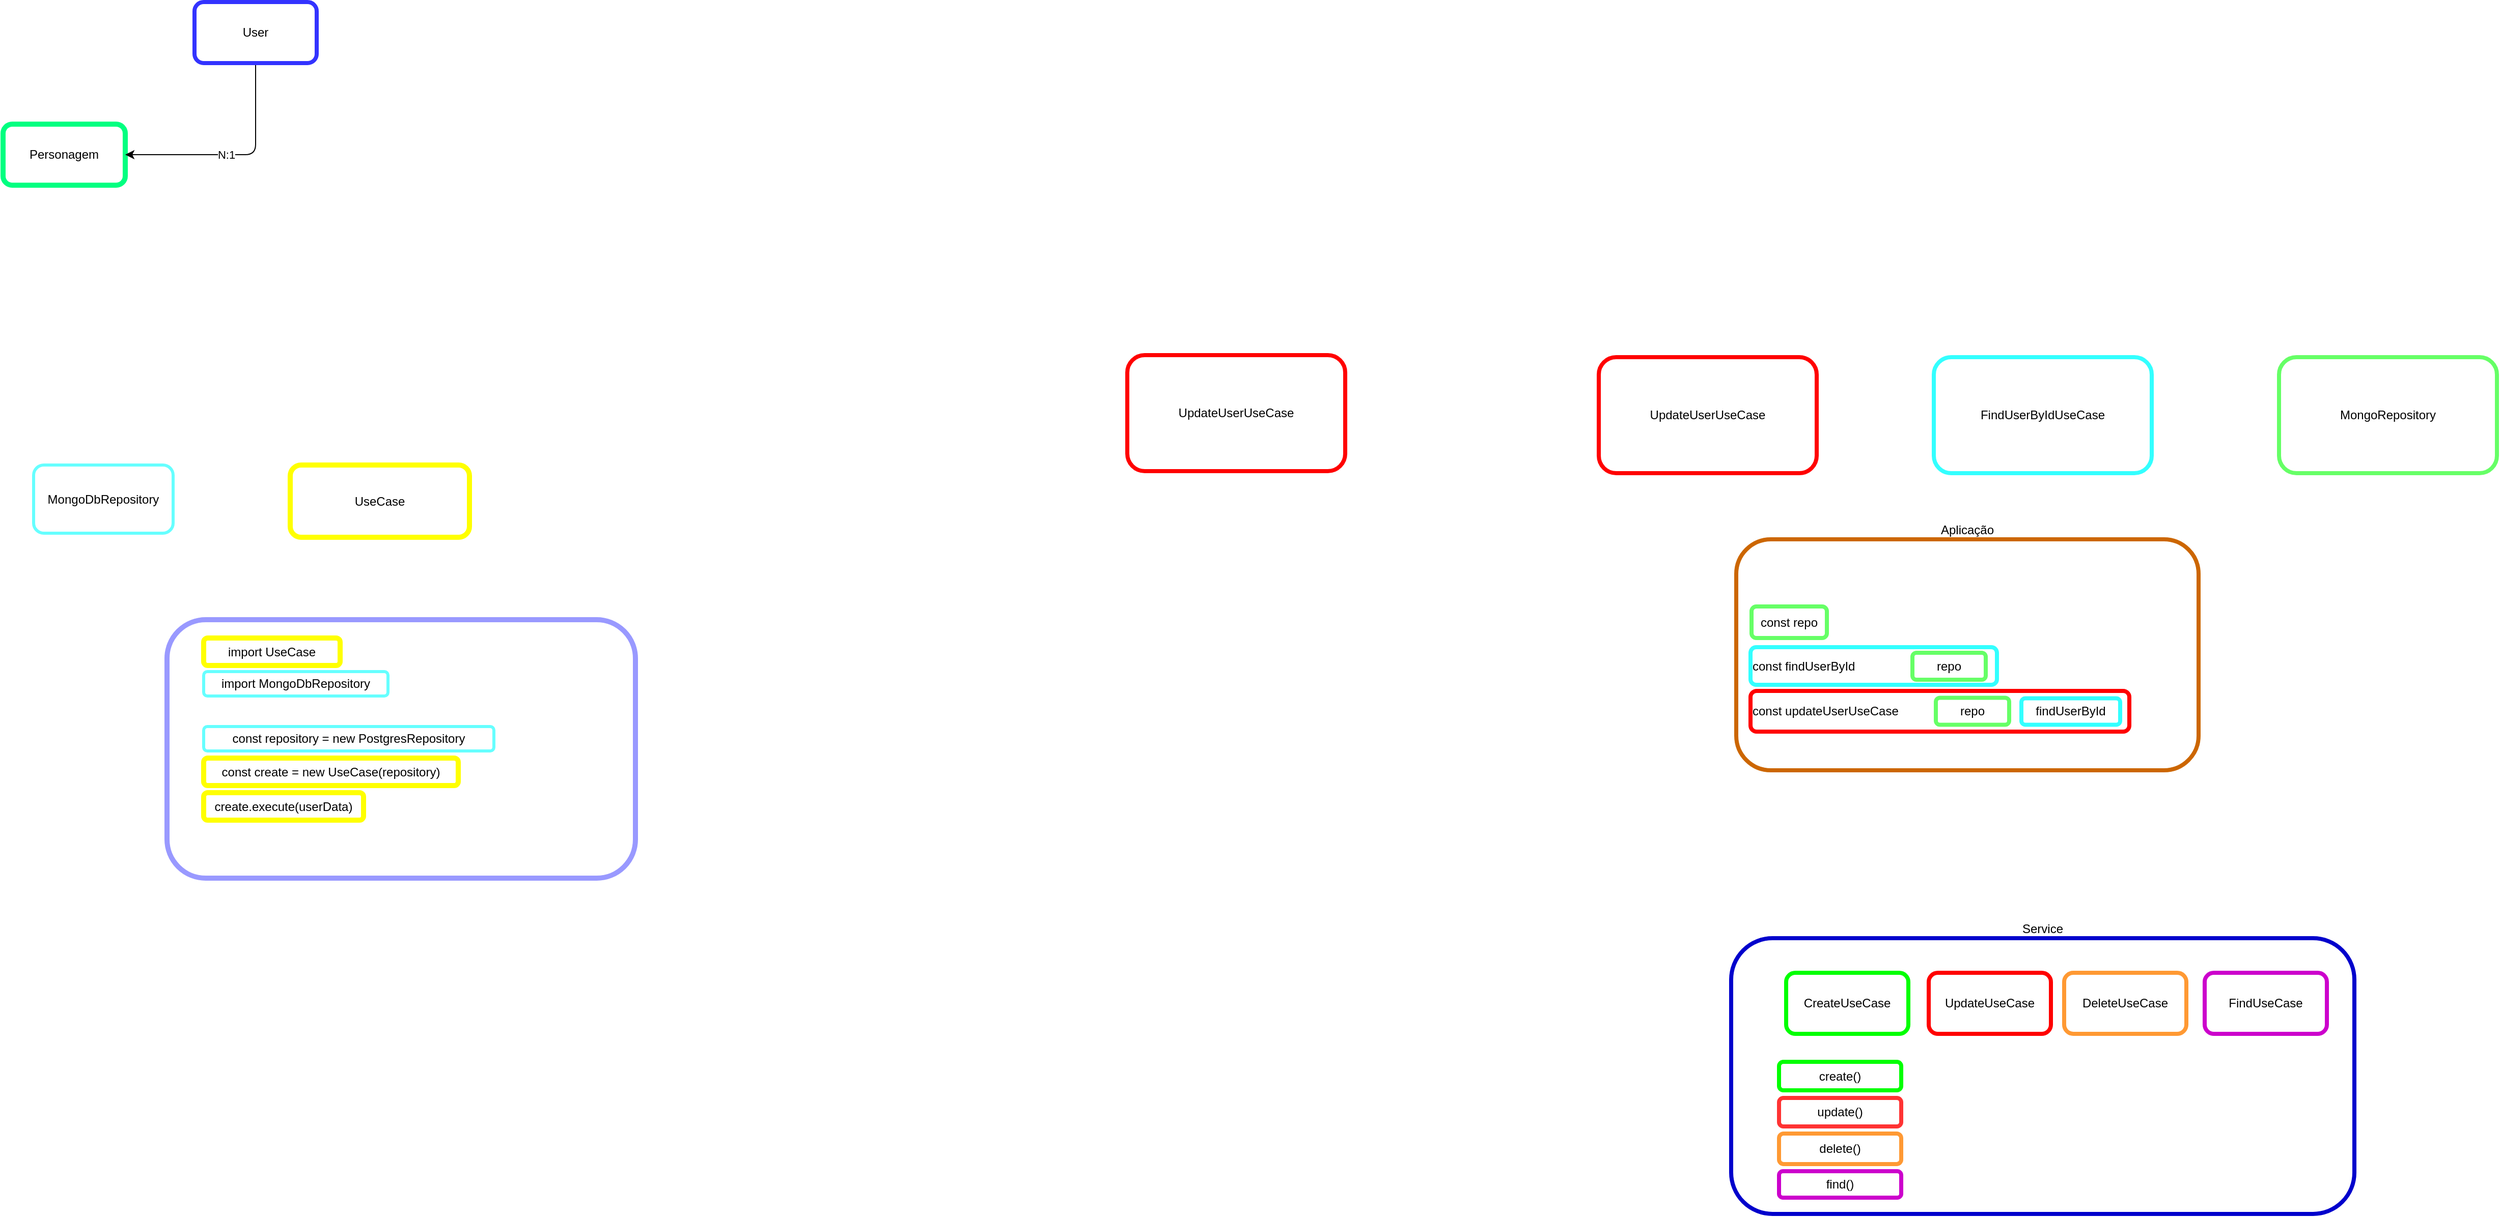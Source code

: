 <mxfile>
    <diagram id="Pk8rSRjdbhA-xy9wLnw3" name="Página-1">
        <mxGraphModel dx="395" dy="347" grid="0" gridSize="10" guides="1" tooltips="1" connect="1" arrows="1" fold="1" page="1" pageScale="1" pageWidth="827" pageHeight="1169" math="0" shadow="0">
            <root>
                <mxCell id="0"/>
                <mxCell id="1" parent="0"/>
                <mxCell id="2" value="Personagem" style="rounded=1;whiteSpace=wrap;html=1;strokeColor=#00FF80;strokeWidth=5;" parent="1" vertex="1">
                    <mxGeometry x="217" y="200" width="120" height="60" as="geometry"/>
                </mxCell>
                <mxCell id="4" value="N:1" style="edgeStyle=orthogonalEdgeStyle;html=1;exitX=0.5;exitY=1;exitDx=0;exitDy=0;entryX=1;entryY=0.5;entryDx=0;entryDy=0;" parent="1" source="3" target="2" edge="1">
                    <mxGeometry x="0.092" relative="1" as="geometry">
                        <mxPoint as="offset"/>
                    </mxGeometry>
                </mxCell>
                <mxCell id="3" value="User" style="rounded=1;whiteSpace=wrap;html=1;strokeColor=#3333FF;strokeWidth=4;" parent="1" vertex="1">
                    <mxGeometry x="405" y="80" width="120" height="60" as="geometry"/>
                </mxCell>
                <mxCell id="5" value="UseCase" style="rounded=1;whiteSpace=wrap;html=1;strokeColor=#FFFF00;strokeWidth=5;" parent="1" vertex="1">
                    <mxGeometry x="499" y="535" width="176" height="71" as="geometry"/>
                </mxCell>
                <mxCell id="6" value="MongoDbRepository" style="rounded=1;whiteSpace=wrap;html=1;strokeWidth=3;strokeColor=#66FFFF;" parent="1" vertex="1">
                    <mxGeometry x="247" y="535" width="137" height="67" as="geometry"/>
                </mxCell>
                <mxCell id="7" value="" style="rounded=1;whiteSpace=wrap;html=1;strokeColor=#9999FF;strokeWidth=5;" parent="1" vertex="1">
                    <mxGeometry x="378" y="687" width="460" height="254" as="geometry"/>
                </mxCell>
                <mxCell id="8" value="import UseCase" style="rounded=1;whiteSpace=wrap;html=1;strokeColor=#FFFF00;strokeWidth=5;" parent="1" vertex="1">
                    <mxGeometry x="414" y="705" width="134" height="27" as="geometry"/>
                </mxCell>
                <mxCell id="9" value="import MongoDbRepository" style="rounded=1;whiteSpace=wrap;html=1;strokeWidth=3;strokeColor=#66FFFF;" parent="1" vertex="1">
                    <mxGeometry x="414" y="738" width="181" height="24" as="geometry"/>
                </mxCell>
                <mxCell id="10" value="const create = new UseCase(repository)" style="rounded=1;whiteSpace=wrap;html=1;strokeColor=#FFFF00;strokeWidth=5;" parent="1" vertex="1">
                    <mxGeometry x="414" y="823" width="250" height="27" as="geometry"/>
                </mxCell>
                <mxCell id="11" value="const repository = new PostgresRepository" style="rounded=1;whiteSpace=wrap;html=1;strokeWidth=3;strokeColor=#66FFFF;" parent="1" vertex="1">
                    <mxGeometry x="414" y="792" width="285" height="24" as="geometry"/>
                </mxCell>
                <mxCell id="12" value="create.execute(userData)" style="rounded=1;whiteSpace=wrap;html=1;strokeColor=#FFFF00;strokeWidth=5;" parent="1" vertex="1">
                    <mxGeometry x="414" y="857" width="157" height="27" as="geometry"/>
                </mxCell>
                <mxCell id="13" value="UpdateUserUseCase" style="rounded=1;whiteSpace=wrap;html=1;strokeWidth=4;strokeColor=#FF0000;" parent="1" vertex="1">
                    <mxGeometry x="1321" y="427" width="214" height="114" as="geometry"/>
                </mxCell>
                <mxCell id="14" value="UpdateUserUseCase" style="rounded=1;whiteSpace=wrap;html=1;strokeWidth=4;strokeColor=#FF0000;" parent="1" vertex="1">
                    <mxGeometry x="1784" y="429" width="214" height="114" as="geometry"/>
                </mxCell>
                <mxCell id="15" value="FindUserByIdUseCase" style="rounded=1;whiteSpace=wrap;html=1;strokeWidth=4;strokeColor=#33FFFF;" parent="1" vertex="1">
                    <mxGeometry x="2113" y="429" width="214" height="114" as="geometry"/>
                </mxCell>
                <mxCell id="16" value="MongoRepository" style="rounded=1;whiteSpace=wrap;html=1;strokeWidth=4;strokeColor=#66FF66;" parent="1" vertex="1">
                    <mxGeometry x="2452" y="429" width="214" height="114" as="geometry"/>
                </mxCell>
                <mxCell id="17" value="Aplicação" style="rounded=1;whiteSpace=wrap;html=1;strokeWidth=4;strokeColor=#CC6600;verticalAlign=bottom;labelPosition=center;verticalLabelPosition=top;align=center;" parent="1" vertex="1">
                    <mxGeometry x="1919" y="608" width="454" height="227" as="geometry"/>
                </mxCell>
                <mxCell id="18" value="const repo" style="rounded=1;whiteSpace=wrap;html=1;strokeWidth=4;strokeColor=#66FF66;" parent="1" vertex="1">
                    <mxGeometry x="1934" y="674" width="74" height="31" as="geometry"/>
                </mxCell>
                <mxCell id="19" value="const findUserById" style="rounded=1;whiteSpace=wrap;html=1;strokeWidth=4;strokeColor=#33FFFF;align=left;" parent="1" vertex="1">
                    <mxGeometry x="1933" y="714" width="242" height="37" as="geometry"/>
                </mxCell>
                <mxCell id="20" value="const updateUserUseCase" style="rounded=1;whiteSpace=wrap;html=1;strokeWidth=4;strokeColor=#FF0000;align=left;" parent="1" vertex="1">
                    <mxGeometry x="1933" y="757" width="372" height="40" as="geometry"/>
                </mxCell>
                <mxCell id="21" value="repo" style="rounded=1;whiteSpace=wrap;html=1;strokeWidth=4;strokeColor=#66FF66;" parent="1" vertex="1">
                    <mxGeometry x="2092" y="719.5" width="72" height="26.5" as="geometry"/>
                </mxCell>
                <mxCell id="22" value="repo" style="rounded=1;whiteSpace=wrap;html=1;strokeWidth=4;strokeColor=#66FF66;" parent="1" vertex="1">
                    <mxGeometry x="2115" y="763.75" width="72" height="26.5" as="geometry"/>
                </mxCell>
                <mxCell id="23" value="findUserById" style="rounded=1;whiteSpace=wrap;html=1;strokeWidth=4;strokeColor=#33FFFF;align=center;" parent="1" vertex="1">
                    <mxGeometry x="2199" y="764.25" width="97" height="26" as="geometry"/>
                </mxCell>
                <mxCell id="24" value="&lt;br&gt;Service" style="rounded=1;whiteSpace=wrap;html=1;strokeColor=#0000CC;strokeWidth=4;labelPosition=center;verticalLabelPosition=top;align=center;verticalAlign=bottom;" parent="1" vertex="1">
                    <mxGeometry x="1914" y="1000" width="612" height="271" as="geometry"/>
                </mxCell>
                <mxCell id="25" value="CreateUseCase" style="rounded=1;whiteSpace=wrap;html=1;strokeColor=#00FF00;strokeWidth=4;" parent="1" vertex="1">
                    <mxGeometry x="1968" y="1034" width="120" height="60" as="geometry"/>
                </mxCell>
                <mxCell id="26" value="UpdateUseCase" style="rounded=1;whiteSpace=wrap;html=1;strokeColor=#FF0000;strokeWidth=4;" parent="1" vertex="1">
                    <mxGeometry x="2108" y="1034" width="120" height="60" as="geometry"/>
                </mxCell>
                <mxCell id="27" value="DeleteUseCase" style="rounded=1;whiteSpace=wrap;html=1;strokeColor=#FF9933;strokeWidth=4;" parent="1" vertex="1">
                    <mxGeometry x="2241" y="1034" width="120" height="60" as="geometry"/>
                </mxCell>
                <mxCell id="28" value="FindUseCase" style="rounded=1;whiteSpace=wrap;html=1;strokeColor=#CC00CC;strokeWidth=4;" parent="1" vertex="1">
                    <mxGeometry x="2379" y="1034" width="120" height="60" as="geometry"/>
                </mxCell>
                <mxCell id="29" value="create()" style="rounded=1;whiteSpace=wrap;html=1;strokeColor=#00FF00;strokeWidth=4;" parent="1" vertex="1">
                    <mxGeometry x="1961" y="1121.5" width="120" height="28" as="geometry"/>
                </mxCell>
                <mxCell id="30" value="update()" style="rounded=1;whiteSpace=wrap;html=1;strokeColor=#FF3333;strokeWidth=4;" parent="1" vertex="1">
                    <mxGeometry x="1961" y="1157" width="120" height="28" as="geometry"/>
                </mxCell>
                <mxCell id="31" value="delete()" style="rounded=1;whiteSpace=wrap;html=1;strokeColor=#FF9933;strokeWidth=4;" parent="1" vertex="1">
                    <mxGeometry x="1961" y="1192" width="120" height="30" as="geometry"/>
                </mxCell>
                <mxCell id="32" value="find()" style="rounded=1;whiteSpace=wrap;html=1;strokeColor=#CC00CC;strokeWidth=4;" parent="1" vertex="1">
                    <mxGeometry x="1961" y="1229" width="120" height="26" as="geometry"/>
                </mxCell>
            </root>
        </mxGraphModel>
    </diagram>
    <diagram id="LcjhOkbj2til1koshvou" name="Página-2">
        <mxGraphModel dx="1604" dy="347" grid="0" gridSize="10" guides="1" tooltips="1" connect="1" arrows="1" fold="1" page="1" pageScale="1" pageWidth="827" pageHeight="1169" math="0" shadow="0">
            <root>
                <mxCell id="QrbBUQninYok35SNhMZ9-0"/>
                <mxCell id="QrbBUQninYok35SNhMZ9-1" parent="QrbBUQninYok35SNhMZ9-0"/>
                <mxCell id="QrbBUQninYok35SNhMZ9-5" value="" style="edgeStyle=none;html=1;" edge="1" parent="QrbBUQninYok35SNhMZ9-1" source="QrbBUQninYok35SNhMZ9-2" target="QrbBUQninYok35SNhMZ9-4">
                    <mxGeometry relative="1" as="geometry"/>
                </mxCell>
                <mxCell id="QrbBUQninYok35SNhMZ9-9" value="" style="edgeStyle=none;html=1;exitX=1;exitY=0.5;exitDx=0;exitDy=0;entryX=0;entryY=0.5;entryDx=0;entryDy=0;" edge="1" parent="QrbBUQninYok35SNhMZ9-1" source="QrbBUQninYok35SNhMZ9-8" target="QrbBUQninYok35SNhMZ9-2">
                    <mxGeometry relative="1" as="geometry">
                        <mxPoint x="137" y="77" as="targetPoint"/>
                    </mxGeometry>
                </mxCell>
                <mxCell id="QrbBUQninYok35SNhMZ9-11" value="" style="edgeStyle=none;html=1;" edge="1" parent="QrbBUQninYok35SNhMZ9-1" source="QrbBUQninYok35SNhMZ9-2" target="QrbBUQninYok35SNhMZ9-10">
                    <mxGeometry relative="1" as="geometry"/>
                </mxCell>
                <mxCell id="QrbBUQninYok35SNhMZ9-2" value="Bcrypt" style="rounded=1;whiteSpace=wrap;html=1;strokeWidth=4;strokeColor=#00CC00;" vertex="1" parent="QrbBUQninYok35SNhMZ9-1">
                    <mxGeometry x="161" y="94" width="120" height="60" as="geometry"/>
                </mxCell>
                <mxCell id="QrbBUQninYok35SNhMZ9-7" value="" style="edgeStyle=none;html=1;" edge="1" parent="QrbBUQninYok35SNhMZ9-1" source="QrbBUQninYok35SNhMZ9-3" target="QrbBUQninYok35SNhMZ9-6">
                    <mxGeometry relative="1" as="geometry"/>
                </mxCell>
                <mxCell id="QrbBUQninYok35SNhMZ9-13" value="" style="edgeStyle=none;html=1;" edge="1" parent="QrbBUQninYok35SNhMZ9-1" source="QrbBUQninYok35SNhMZ9-3" target="QrbBUQninYok35SNhMZ9-12">
                    <mxGeometry relative="1" as="geometry"/>
                </mxCell>
                <mxCell id="QrbBUQninYok35SNhMZ9-15" value="" style="edgeStyle=none;html=1;" edge="1" parent="QrbBUQninYok35SNhMZ9-1" source="QrbBUQninYok35SNhMZ9-3" target="QrbBUQninYok35SNhMZ9-14">
                    <mxGeometry relative="1" as="geometry"/>
                </mxCell>
                <mxCell id="QrbBUQninYok35SNhMZ9-3" value="JWT" style="rounded=1;whiteSpace=wrap;html=1;strokeWidth=4;strokeColor=#FF0000;" vertex="1" parent="QrbBUQninYok35SNhMZ9-1">
                    <mxGeometry x="333" y="414" width="120" height="60" as="geometry"/>
                </mxCell>
                <mxCell id="QrbBUQninYok35SNhMZ9-4" value="SECRET" style="ellipse;whiteSpace=wrap;html=1;strokeColor=#00CC00;rounded=1;strokeWidth=4;" vertex="1" parent="QrbBUQninYok35SNhMZ9-1">
                    <mxGeometry x="161" y="234" width="120" height="60" as="geometry"/>
                </mxCell>
                <mxCell id="QrbBUQninYok35SNhMZ9-6" value="SECRET" style="ellipse;whiteSpace=wrap;html=1;strokeColor=#FF0000;rounded=1;strokeWidth=4;" vertex="1" parent="QrbBUQninYok35SNhMZ9-1">
                    <mxGeometry x="333" y="525" width="120" height="60" as="geometry"/>
                </mxCell>
                <mxCell id="QrbBUQninYok35SNhMZ9-8" value="senha" style="whiteSpace=wrap;html=1;strokeColor=#00CC00;rounded=1;strokeWidth=4;" vertex="1" parent="QrbBUQninYok35SNhMZ9-1">
                    <mxGeometry x="-20" y="94" width="120" height="60" as="geometry"/>
                </mxCell>
                <mxCell id="QrbBUQninYok35SNhMZ9-10" value="senha criptografada" style="whiteSpace=wrap;html=1;strokeColor=#00CC00;rounded=1;strokeWidth=4;" vertex="1" parent="QrbBUQninYok35SNhMZ9-1">
                    <mxGeometry x="333" y="94" width="120" height="60" as="geometry"/>
                </mxCell>
                <mxCell id="QrbBUQninYok35SNhMZ9-12" value="Token(hash)" style="ellipse;whiteSpace=wrap;html=1;strokeColor=#FF0000;rounded=1;strokeWidth=4;" vertex="1" parent="QrbBUQninYok35SNhMZ9-1">
                    <mxGeometry x="533" y="414" width="120" height="60" as="geometry"/>
                </mxCell>
                <mxCell id="QrbBUQninYok35SNhMZ9-14" value="email&lt;br&gt;role" style="ellipse;whiteSpace=wrap;html=1;strokeColor=#FF0000;rounded=1;strokeWidth=4;" vertex="1" parent="QrbBUQninYok35SNhMZ9-1">
                    <mxGeometry x="133" y="414" width="120" height="60" as="geometry"/>
                </mxCell>
            </root>
        </mxGraphModel>
    </diagram>
</mxfile>